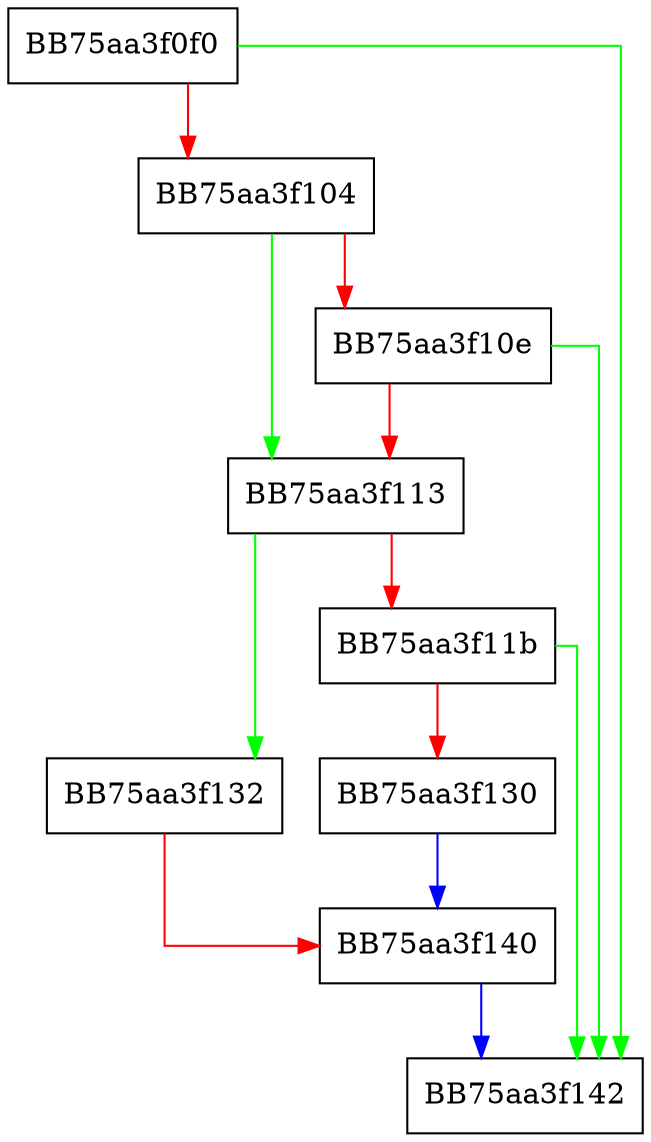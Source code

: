 digraph call {
  node [shape="box"];
  graph [splines=ortho];
  BB75aa3f0f0 -> BB75aa3f142 [color="green"];
  BB75aa3f0f0 -> BB75aa3f104 [color="red"];
  BB75aa3f104 -> BB75aa3f113 [color="green"];
  BB75aa3f104 -> BB75aa3f10e [color="red"];
  BB75aa3f10e -> BB75aa3f142 [color="green"];
  BB75aa3f10e -> BB75aa3f113 [color="red"];
  BB75aa3f113 -> BB75aa3f132 [color="green"];
  BB75aa3f113 -> BB75aa3f11b [color="red"];
  BB75aa3f11b -> BB75aa3f142 [color="green"];
  BB75aa3f11b -> BB75aa3f130 [color="red"];
  BB75aa3f130 -> BB75aa3f140 [color="blue"];
  BB75aa3f132 -> BB75aa3f140 [color="red"];
  BB75aa3f140 -> BB75aa3f142 [color="blue"];
}